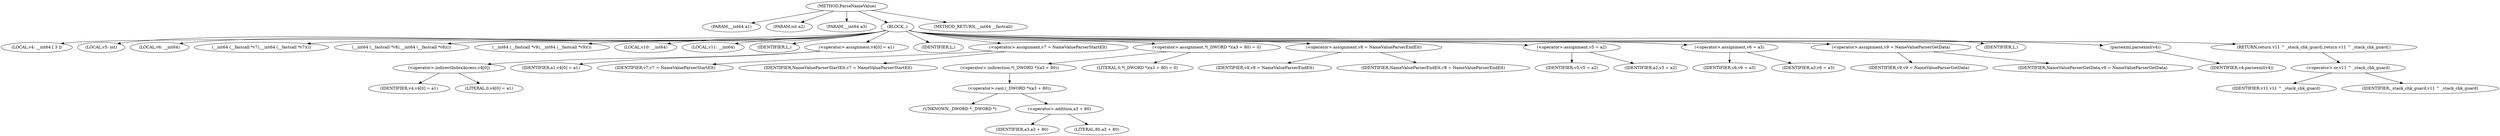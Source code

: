 digraph ParseNameValue {  
"1000109" [label = "(METHOD,ParseNameValue)" ]
"1000110" [label = "(PARAM,__int64 a1)" ]
"1000111" [label = "(PARAM,int a2)" ]
"1000112" [label = "(PARAM,__int64 a3)" ]
"1000113" [label = "(BLOCK,,)" ]
"1000114" [label = "(LOCAL,v4: __int64 [ 3 ])" ]
"1000115" [label = "(LOCAL,v5: int)" ]
"1000116" [label = "(LOCAL,v6: __int64)" ]
"1000117" [label = "(__int64 (__fastcall *v7),__int64 (__fastcall *v7)())" ]
"1000118" [label = "(__int64 (__fastcall *v8),__int64 (__fastcall *v8)())" ]
"1000119" [label = "(__int64 (__fastcall *v9),__int64 (__fastcall *v9)())" ]
"1000120" [label = "(LOCAL,v10: __int64)" ]
"1000121" [label = "(LOCAL,v11: __int64)" ]
"1000122" [label = "(IDENTIFIER,L,)" ]
"1000123" [label = "(<operator>.assignment,v4[0] = a1)" ]
"1000124" [label = "(<operator>.indirectIndexAccess,v4[0])" ]
"1000125" [label = "(IDENTIFIER,v4,v4[0] = a1)" ]
"1000126" [label = "(LITERAL,0,v4[0] = a1)" ]
"1000127" [label = "(IDENTIFIER,a1,v4[0] = a1)" ]
"1000128" [label = "(IDENTIFIER,L,)" ]
"1000129" [label = "(<operator>.assignment,v7 = NameValueParserStartElt)" ]
"1000130" [label = "(IDENTIFIER,v7,v7 = NameValueParserStartElt)" ]
"1000131" [label = "(IDENTIFIER,NameValueParserStartElt,v7 = NameValueParserStartElt)" ]
"1000132" [label = "(<operator>.assignment,*(_DWORD *)(a3 + 80) = 0)" ]
"1000133" [label = "(<operator>.indirection,*(_DWORD *)(a3 + 80))" ]
"1000134" [label = "(<operator>.cast,(_DWORD *)(a3 + 80))" ]
"1000135" [label = "(UNKNOWN,_DWORD *,_DWORD *)" ]
"1000136" [label = "(<operator>.addition,a3 + 80)" ]
"1000137" [label = "(IDENTIFIER,a3,a3 + 80)" ]
"1000138" [label = "(LITERAL,80,a3 + 80)" ]
"1000139" [label = "(LITERAL,0,*(_DWORD *)(a3 + 80) = 0)" ]
"1000140" [label = "(<operator>.assignment,v8 = NameValueParserEndElt)" ]
"1000141" [label = "(IDENTIFIER,v8,v8 = NameValueParserEndElt)" ]
"1000142" [label = "(IDENTIFIER,NameValueParserEndElt,v8 = NameValueParserEndElt)" ]
"1000143" [label = "(<operator>.assignment,v5 = a2)" ]
"1000144" [label = "(IDENTIFIER,v5,v5 = a2)" ]
"1000145" [label = "(IDENTIFIER,a2,v5 = a2)" ]
"1000146" [label = "(<operator>.assignment,v6 = a3)" ]
"1000147" [label = "(IDENTIFIER,v6,v6 = a3)" ]
"1000148" [label = "(IDENTIFIER,a3,v6 = a3)" ]
"1000149" [label = "(<operator>.assignment,v9 = NameValueParserGetData)" ]
"1000150" [label = "(IDENTIFIER,v9,v9 = NameValueParserGetData)" ]
"1000151" [label = "(IDENTIFIER,NameValueParserGetData,v9 = NameValueParserGetData)" ]
"1000152" [label = "(IDENTIFIER,L,)" ]
"1000153" [label = "(parsexml,parsexml(v4))" ]
"1000154" [label = "(IDENTIFIER,v4,parsexml(v4))" ]
"1000155" [label = "(RETURN,return v11 ^ _stack_chk_guard;,return v11 ^ _stack_chk_guard;)" ]
"1000156" [label = "(<operator>.or,v11 ^ _stack_chk_guard)" ]
"1000157" [label = "(IDENTIFIER,v11,v11 ^ _stack_chk_guard)" ]
"1000158" [label = "(IDENTIFIER,_stack_chk_guard,v11 ^ _stack_chk_guard)" ]
"1000159" [label = "(METHOD_RETURN,__int64 __fastcall)" ]
  "1000109" -> "1000110" 
  "1000109" -> "1000111" 
  "1000109" -> "1000112" 
  "1000109" -> "1000113" 
  "1000109" -> "1000159" 
  "1000113" -> "1000114" 
  "1000113" -> "1000115" 
  "1000113" -> "1000116" 
  "1000113" -> "1000117" 
  "1000113" -> "1000118" 
  "1000113" -> "1000119" 
  "1000113" -> "1000120" 
  "1000113" -> "1000121" 
  "1000113" -> "1000122" 
  "1000113" -> "1000123" 
  "1000113" -> "1000128" 
  "1000113" -> "1000129" 
  "1000113" -> "1000132" 
  "1000113" -> "1000140" 
  "1000113" -> "1000143" 
  "1000113" -> "1000146" 
  "1000113" -> "1000149" 
  "1000113" -> "1000152" 
  "1000113" -> "1000153" 
  "1000113" -> "1000155" 
  "1000123" -> "1000124" 
  "1000123" -> "1000127" 
  "1000124" -> "1000125" 
  "1000124" -> "1000126" 
  "1000129" -> "1000130" 
  "1000129" -> "1000131" 
  "1000132" -> "1000133" 
  "1000132" -> "1000139" 
  "1000133" -> "1000134" 
  "1000134" -> "1000135" 
  "1000134" -> "1000136" 
  "1000136" -> "1000137" 
  "1000136" -> "1000138" 
  "1000140" -> "1000141" 
  "1000140" -> "1000142" 
  "1000143" -> "1000144" 
  "1000143" -> "1000145" 
  "1000146" -> "1000147" 
  "1000146" -> "1000148" 
  "1000149" -> "1000150" 
  "1000149" -> "1000151" 
  "1000153" -> "1000154" 
  "1000155" -> "1000156" 
  "1000156" -> "1000157" 
  "1000156" -> "1000158" 
}

